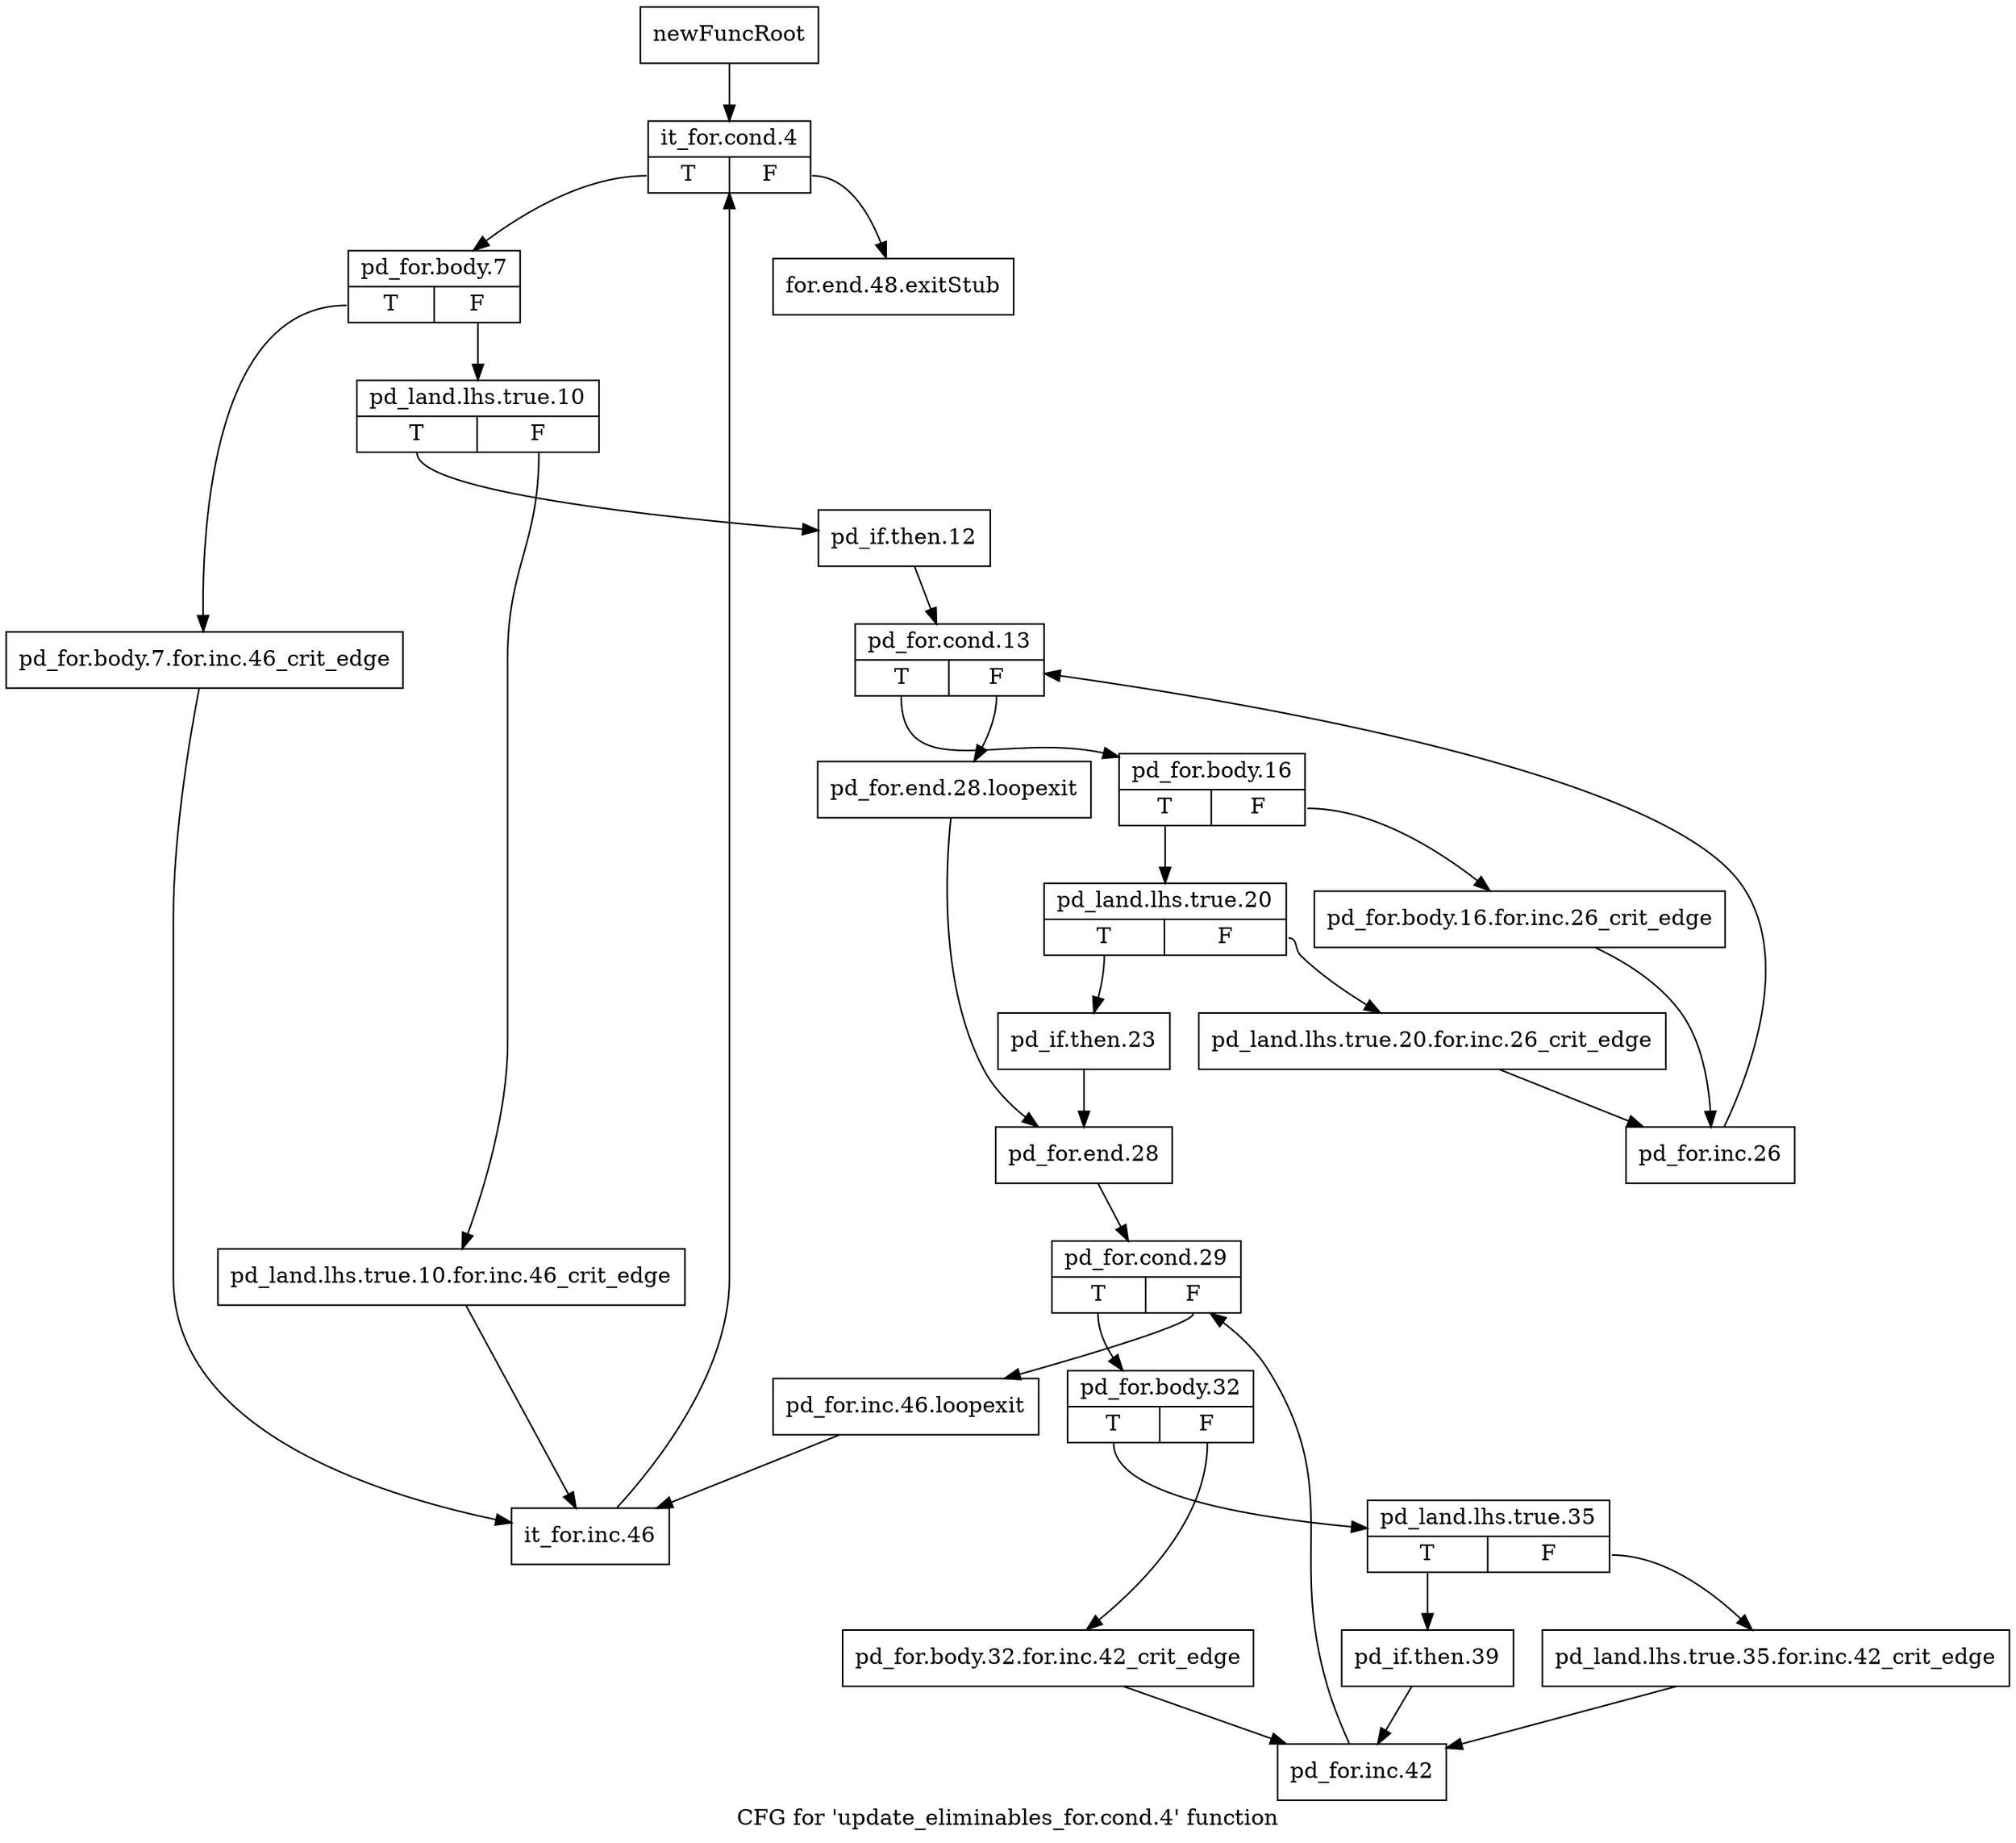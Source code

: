 digraph "CFG for 'update_eliminables_for.cond.4' function" {
	label="CFG for 'update_eliminables_for.cond.4' function";

	Node0xbe0bf40 [shape=record,label="{newFuncRoot}"];
	Node0xbe0bf40 -> Node0xbe1e750;
	Node0xbe1e700 [shape=record,label="{for.end.48.exitStub}"];
	Node0xbe1e750 [shape=record,label="{it_for.cond.4|{<s0>T|<s1>F}}"];
	Node0xbe1e750:s0 -> Node0xbe1e7a0;
	Node0xbe1e750:s1 -> Node0xbe1e700;
	Node0xbe1e7a0 [shape=record,label="{pd_for.body.7|{<s0>T|<s1>F}}"];
	Node0xbe1e7a0:s0 -> Node0xbe1ee30;
	Node0xbe1e7a0:s1 -> Node0xbe1e7f0;
	Node0xbe1e7f0 [shape=record,label="{pd_land.lhs.true.10|{<s0>T|<s1>F}}"];
	Node0xbe1e7f0:s0 -> Node0xbe1e890;
	Node0xbe1e7f0:s1 -> Node0xbe1e840;
	Node0xbe1e840 [shape=record,label="{pd_land.lhs.true.10.for.inc.46_crit_edge}"];
	Node0xbe1e840 -> Node0xbe1ee80;
	Node0xbe1e890 [shape=record,label="{pd_if.then.12}"];
	Node0xbe1e890 -> Node0xbe1e8e0;
	Node0xbe1e8e0 [shape=record,label="{pd_for.cond.13|{<s0>T|<s1>F}}"];
	Node0xbe1e8e0:s0 -> Node0xbe1e980;
	Node0xbe1e8e0:s1 -> Node0xbe1e930;
	Node0xbe1e930 [shape=record,label="{pd_for.end.28.loopexit}"];
	Node0xbe1e930 -> Node0xbe1eb60;
	Node0xbe1e980 [shape=record,label="{pd_for.body.16|{<s0>T|<s1>F}}"];
	Node0xbe1e980:s0 -> Node0xbe1ea20;
	Node0xbe1e980:s1 -> Node0xbe1e9d0;
	Node0xbe1e9d0 [shape=record,label="{pd_for.body.16.for.inc.26_crit_edge}"];
	Node0xbe1e9d0 -> Node0xbe1eac0;
	Node0xbe1ea20 [shape=record,label="{pd_land.lhs.true.20|{<s0>T|<s1>F}}"];
	Node0xbe1ea20:s0 -> Node0xbe1eb10;
	Node0xbe1ea20:s1 -> Node0xbe1ea70;
	Node0xbe1ea70 [shape=record,label="{pd_land.lhs.true.20.for.inc.26_crit_edge}"];
	Node0xbe1ea70 -> Node0xbe1eac0;
	Node0xbe1eac0 [shape=record,label="{pd_for.inc.26}"];
	Node0xbe1eac0 -> Node0xbe1e8e0;
	Node0xbe1eb10 [shape=record,label="{pd_if.then.23}"];
	Node0xbe1eb10 -> Node0xbe1eb60;
	Node0xbe1eb60 [shape=record,label="{pd_for.end.28}"];
	Node0xbe1eb60 -> Node0xbe1ebb0;
	Node0xbe1ebb0 [shape=record,label="{pd_for.cond.29|{<s0>T|<s1>F}}"];
	Node0xbe1ebb0:s0 -> Node0xbe1ec50;
	Node0xbe1ebb0:s1 -> Node0xbe1ec00;
	Node0xbe1ec00 [shape=record,label="{pd_for.inc.46.loopexit}"];
	Node0xbe1ec00 -> Node0xbe1ee80;
	Node0xbe1ec50 [shape=record,label="{pd_for.body.32|{<s0>T|<s1>F}}"];
	Node0xbe1ec50:s0 -> Node0xbe1ecf0;
	Node0xbe1ec50:s1 -> Node0xbe1eca0;
	Node0xbe1eca0 [shape=record,label="{pd_for.body.32.for.inc.42_crit_edge}"];
	Node0xbe1eca0 -> Node0xbe1ede0;
	Node0xbe1ecf0 [shape=record,label="{pd_land.lhs.true.35|{<s0>T|<s1>F}}"];
	Node0xbe1ecf0:s0 -> Node0xbe1ed90;
	Node0xbe1ecf0:s1 -> Node0xbe1ed40;
	Node0xbe1ed40 [shape=record,label="{pd_land.lhs.true.35.for.inc.42_crit_edge}"];
	Node0xbe1ed40 -> Node0xbe1ede0;
	Node0xbe1ed90 [shape=record,label="{pd_if.then.39}"];
	Node0xbe1ed90 -> Node0xbe1ede0;
	Node0xbe1ede0 [shape=record,label="{pd_for.inc.42}"];
	Node0xbe1ede0 -> Node0xbe1ebb0;
	Node0xbe1ee30 [shape=record,label="{pd_for.body.7.for.inc.46_crit_edge}"];
	Node0xbe1ee30 -> Node0xbe1ee80;
	Node0xbe1ee80 [shape=record,label="{it_for.inc.46}"];
	Node0xbe1ee80 -> Node0xbe1e750;
}

